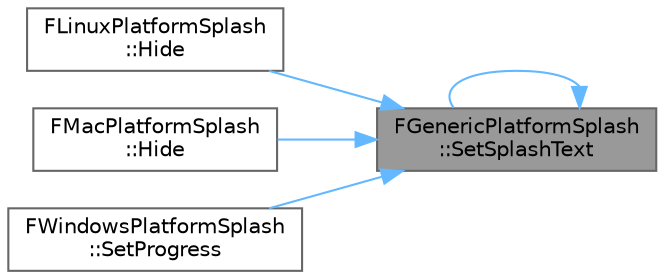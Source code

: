 digraph "FGenericPlatformSplash::SetSplashText"
{
 // INTERACTIVE_SVG=YES
 // LATEX_PDF_SIZE
  bgcolor="transparent";
  edge [fontname=Helvetica,fontsize=10,labelfontname=Helvetica,labelfontsize=10];
  node [fontname=Helvetica,fontsize=10,shape=box,height=0.2,width=0.4];
  rankdir="RL";
  Node1 [id="Node000001",label="FGenericPlatformSplash\l::SetSplashText",height=0.2,width=0.4,color="gray40", fillcolor="grey60", style="filled", fontcolor="black",tooltip="Sets the text displayed on the splash screen (for startup/loading progress)"];
  Node1 -> Node2 [id="edge1_Node000001_Node000002",dir="back",color="steelblue1",style="solid",tooltip=" "];
  Node2 [id="Node000002",label="FLinuxPlatformSplash\l::Hide",height=0.2,width=0.4,color="grey40", fillcolor="white", style="filled",URL="$d4/d7c/structFLinuxPlatformSplash.html#a35a857bfc3c62e51ff425f20d3e593b2",tooltip="Hide the splash screen."];
  Node1 -> Node3 [id="edge2_Node000001_Node000003",dir="back",color="steelblue1",style="solid",tooltip=" "];
  Node3 [id="Node000003",label="FMacPlatformSplash\l::Hide",height=0.2,width=0.4,color="grey40", fillcolor="white", style="filled",URL="$de/dab/structFMacPlatformSplash.html#af61adebe3e2e1374064c8729a691fa05",tooltip="Hide the splash screen."];
  Node1 -> Node4 [id="edge3_Node000001_Node000004",dir="back",color="steelblue1",style="solid",tooltip=" "];
  Node4 [id="Node000004",label="FWindowsPlatformSplash\l::SetProgress",height=0.2,width=0.4,color="grey40", fillcolor="white", style="filled",URL="$d0/d76/structFWindowsPlatformSplash.html#afc56f4fe18acb69e689130594eeaabef",tooltip="Sets the progress displayed on the application icon (for startup/loading progress)."];
  Node1 -> Node1 [id="edge4_Node000001_Node000001",dir="back",color="steelblue1",style="solid",tooltip=" "];
}
